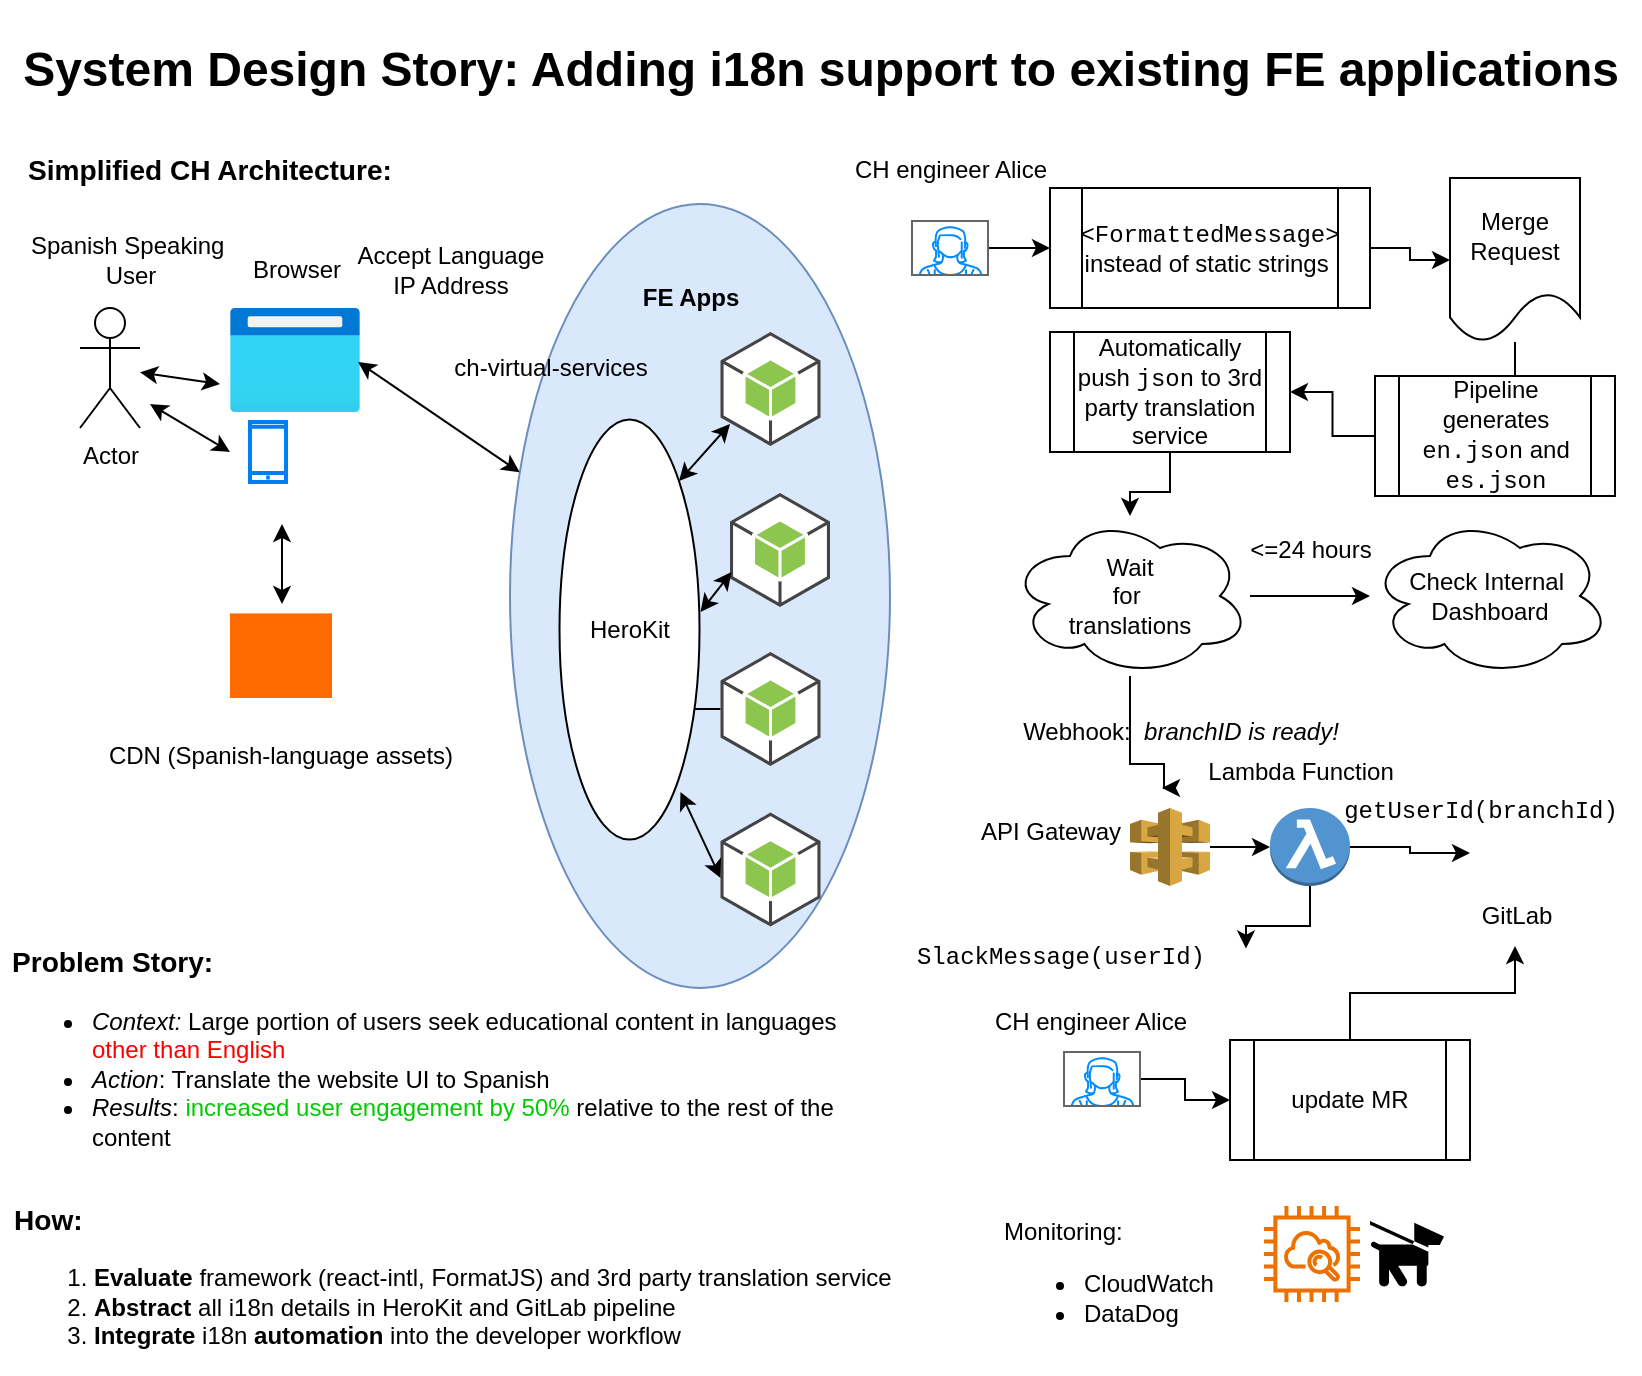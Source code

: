 <mxfile version="26.2.9">
  <diagram name="Page-1" id="v9j4s3X-jX1N4L4jRJeD">
    <mxGraphModel dx="1212" dy="700" grid="1" gridSize="10" guides="1" tooltips="1" connect="1" arrows="1" fold="1" page="1" pageScale="1" pageWidth="850" pageHeight="1100" math="0" shadow="0">
      <root>
        <mxCell id="0" />
        <mxCell id="1" parent="0" />
        <mxCell id="jAtDkR0fkG0kCz2HO2_l-1" value="&lt;h1&gt;System Design Story: Adding i18n support to existing FE applications&lt;/h1&gt;" style="text;html=1;align=center;verticalAlign=middle;resizable=0;points=[];autosize=1;strokeColor=none;fillColor=none;" vertex="1" parent="1">
          <mxGeometry x="25" y="8" width="820" height="70" as="geometry" />
        </mxCell>
        <mxCell id="jAtDkR0fkG0kCz2HO2_l-55" value="" style="ellipse;whiteSpace=wrap;html=1;fillColor=#dae8fc;strokeColor=#6c8ebf;" vertex="1" parent="1">
          <mxGeometry x="280" y="110" width="190" height="392" as="geometry" />
        </mxCell>
        <mxCell id="jAtDkR0fkG0kCz2HO2_l-56" value="Actor" style="shape=umlActor;verticalLabelPosition=bottom;verticalAlign=top;html=1;outlineConnect=0;" vertex="1" parent="1">
          <mxGeometry x="65" y="162" width="30" height="60" as="geometry" />
        </mxCell>
        <mxCell id="jAtDkR0fkG0kCz2HO2_l-57" value="" style="image;aspect=fixed;html=1;points=[];align=center;fontSize=12;image=img/lib/azure2/general/Browser.svg;" vertex="1" parent="1">
          <mxGeometry x="140" y="162" width="65" height="52" as="geometry" />
        </mxCell>
        <mxCell id="jAtDkR0fkG0kCz2HO2_l-58" value="" style="html=1;verticalLabelPosition=bottom;align=center;labelBackgroundColor=#ffffff;verticalAlign=top;strokeWidth=2;strokeColor=#0080F0;shadow=0;dashed=0;shape=mxgraph.ios7.icons.smartphone;" vertex="1" parent="1">
          <mxGeometry x="150" y="219" width="18" height="30" as="geometry" />
        </mxCell>
        <mxCell id="jAtDkR0fkG0kCz2HO2_l-60" value="Spanish Speaking&amp;nbsp;&lt;div&gt;User&lt;/div&gt;" style="text;html=1;align=center;verticalAlign=middle;resizable=0;points=[];autosize=1;strokeColor=none;fillColor=none;" vertex="1" parent="1">
          <mxGeometry x="30" y="118" width="120" height="40" as="geometry" />
        </mxCell>
        <mxCell id="jAtDkR0fkG0kCz2HO2_l-61" value="Browser" style="text;html=1;align=center;verticalAlign=middle;resizable=0;points=[];autosize=1;strokeColor=none;fillColor=none;" vertex="1" parent="1">
          <mxGeometry x="137.5" y="128" width="70" height="30" as="geometry" />
        </mxCell>
        <mxCell id="jAtDkR0fkG0kCz2HO2_l-64" value="CDN (Spanish-language assets)" style="text;html=1;align=center;verticalAlign=middle;resizable=0;points=[];autosize=1;strokeColor=none;fillColor=none;" vertex="1" parent="1">
          <mxGeometry x="65" y="371" width="200" height="30" as="geometry" />
        </mxCell>
        <mxCell id="jAtDkR0fkG0kCz2HO2_l-67" value="" style="outlineConnect=0;dashed=0;verticalLabelPosition=bottom;verticalAlign=top;align=center;html=1;shape=mxgraph.aws3.android;fillColor=#8CC64F;gradientColor=none;" vertex="1" parent="1">
          <mxGeometry x="385.25" y="174" width="50" height="57" as="geometry" />
        </mxCell>
        <mxCell id="jAtDkR0fkG0kCz2HO2_l-68" value="" style="outlineConnect=0;dashed=0;verticalLabelPosition=bottom;verticalAlign=top;align=center;html=1;shape=mxgraph.aws3.android;fillColor=#8CC64F;gradientColor=none;" vertex="1" parent="1">
          <mxGeometry x="390" y="254.5" width="50" height="57" as="geometry" />
        </mxCell>
        <mxCell id="jAtDkR0fkG0kCz2HO2_l-112" style="edgeStyle=orthogonalEdgeStyle;rounded=0;orthogonalLoop=1;jettySize=auto;html=1;" edge="1" parent="1" source="jAtDkR0fkG0kCz2HO2_l-69">
          <mxGeometry relative="1" as="geometry">
            <mxPoint x="345.25" y="335.5" as="targetPoint" />
          </mxGeometry>
        </mxCell>
        <mxCell id="jAtDkR0fkG0kCz2HO2_l-69" value="" style="outlineConnect=0;dashed=0;verticalLabelPosition=bottom;verticalAlign=top;align=center;html=1;shape=mxgraph.aws3.android;fillColor=#8CC64F;gradientColor=none;" vertex="1" parent="1">
          <mxGeometry x="385.25" y="334" width="50" height="57" as="geometry" />
        </mxCell>
        <mxCell id="jAtDkR0fkG0kCz2HO2_l-71" value="" style="outlineConnect=0;dashed=0;verticalLabelPosition=bottom;verticalAlign=top;align=center;html=1;shape=mxgraph.aws3.android;fillColor=#8CC64F;gradientColor=none;" vertex="1" parent="1">
          <mxGeometry x="385.25" y="414.3" width="50" height="57" as="geometry" />
        </mxCell>
        <mxCell id="jAtDkR0fkG0kCz2HO2_l-72" value="&lt;b&gt;FE Apps&lt;/b&gt;" style="text;html=1;align=center;verticalAlign=middle;resizable=0;points=[];autosize=1;strokeColor=none;fillColor=none;" vertex="1" parent="1">
          <mxGeometry x="335.25" y="142" width="70" height="30" as="geometry" />
        </mxCell>
        <mxCell id="jAtDkR0fkG0kCz2HO2_l-84" value="" style="endArrow=classic;startArrow=classic;html=1;rounded=0;" edge="1" parent="1" source="jAtDkR0fkG0kCz2HO2_l-56">
          <mxGeometry width="50" height="50" relative="1" as="geometry">
            <mxPoint x="85" y="220" as="sourcePoint" />
            <mxPoint x="135" y="200" as="targetPoint" />
          </mxGeometry>
        </mxCell>
        <mxCell id="jAtDkR0fkG0kCz2HO2_l-85" value="" style="endArrow=classic;startArrow=classic;html=1;rounded=0;" edge="1" parent="1">
          <mxGeometry width="50" height="50" relative="1" as="geometry">
            <mxPoint x="100" y="210" as="sourcePoint" />
            <mxPoint x="140" y="234" as="targetPoint" />
          </mxGeometry>
        </mxCell>
        <mxCell id="jAtDkR0fkG0kCz2HO2_l-86" value="" style="endArrow=classic;startArrow=classic;html=1;rounded=0;exitX=0.985;exitY=0.519;exitDx=0;exitDy=0;exitPerimeter=0;" edge="1" parent="1" source="jAtDkR0fkG0kCz2HO2_l-57" target="jAtDkR0fkG0kCz2HO2_l-55">
          <mxGeometry width="50" height="50" relative="1" as="geometry">
            <mxPoint x="210" y="200" as="sourcePoint" />
            <mxPoint x="310" y="177" as="targetPoint" />
          </mxGeometry>
        </mxCell>
        <mxCell id="jAtDkR0fkG0kCz2HO2_l-89" value="" style="endArrow=classic;startArrow=classic;html=1;rounded=0;" edge="1" parent="1" source="jAtDkR0fkG0kCz2HO2_l-94">
          <mxGeometry width="50" height="50" relative="1" as="geometry">
            <mxPoint x="285.25" y="344" as="sourcePoint" />
            <mxPoint x="345.25" y="294" as="targetPoint" />
          </mxGeometry>
        </mxCell>
        <mxCell id="jAtDkR0fkG0kCz2HO2_l-90" value="&lt;h3 style=&quot;text-align: left;&quot;&gt;Problem Story:&lt;/h3&gt;&lt;div style=&quot;text-align: left;&quot;&gt;&lt;ul&gt;&lt;li&gt;&lt;i style=&quot;background-color: transparent; color: light-dark(rgb(0, 0, 0), rgb(255, 255, 255));&quot;&gt;Context: &lt;/i&gt;&lt;span style=&quot;background-color: transparent; color: light-dark(rgb(0, 0, 0), rgb(255, 255, 255));&quot;&gt;Large portion of users seek educational content in languages &lt;/span&gt;&lt;span style=&quot;background-color: transparent;&quot;&gt;&lt;font style=&quot;color: light-dark(rgb(255, 0, 0), rgb(255, 255, 255));&quot;&gt;other than English&lt;/font&gt;&lt;/span&gt;&lt;/li&gt;&lt;li&gt;&lt;i style=&quot;background-color: transparent; color: light-dark(rgb(0, 0, 0), rgb(255, 255, 255));&quot;&gt;Action&lt;/i&gt;&lt;span style=&quot;background-color: transparent; color: light-dark(rgb(0, 0, 0), rgb(255, 255, 255));&quot;&gt;: Translate the website UI to Spanish&lt;/span&gt;&lt;/li&gt;&lt;li&gt;&lt;i&gt;Results&lt;/i&gt;: &lt;font style=&quot;color: rgb(0, 204, 0);&quot;&gt;increased user engagement by 50% &lt;/font&gt;relative to the rest of the content&lt;font color=&quot;#00cc00&quot;&gt;&amp;nbsp;&lt;/font&gt;&lt;/li&gt;&lt;/ul&gt;&lt;/div&gt;" style="text;html=1;align=center;verticalAlign=middle;whiteSpace=wrap;rounded=0;textShadow=0;" vertex="1" parent="1">
          <mxGeometry x="30" y="461" width="440" height="140" as="geometry" />
        </mxCell>
        <mxCell id="jAtDkR0fkG0kCz2HO2_l-93" value="&lt;h3&gt;Simplified CH Architecture:&lt;/h3&gt;" style="text;html=1;align=center;verticalAlign=middle;whiteSpace=wrap;rounded=0;" vertex="1" parent="1">
          <mxGeometry x="30" y="78" width="200" height="30" as="geometry" />
        </mxCell>
        <mxCell id="jAtDkR0fkG0kCz2HO2_l-94" value="HeroKit" style="ellipse;whiteSpace=wrap;html=1;" vertex="1" parent="1">
          <mxGeometry x="304.75" y="217.8" width="70" height="210" as="geometry" />
        </mxCell>
        <mxCell id="jAtDkR0fkG0kCz2HO2_l-95" value="" style="endArrow=classic;startArrow=classic;html=1;rounded=0;exitX=1;exitY=0;exitDx=0;exitDy=0;" edge="1" parent="1" source="jAtDkR0fkG0kCz2HO2_l-94">
          <mxGeometry width="50" height="50" relative="1" as="geometry">
            <mxPoint x="345.25" y="268" as="sourcePoint" />
            <mxPoint x="390" y="220" as="targetPoint" />
          </mxGeometry>
        </mxCell>
        <mxCell id="jAtDkR0fkG0kCz2HO2_l-96" value="" style="endArrow=classic;startArrow=classic;html=1;rounded=0;" edge="1" parent="1">
          <mxGeometry width="50" height="50" relative="1" as="geometry">
            <mxPoint x="375.25" y="314" as="sourcePoint" />
            <mxPoint x="390.75" y="294" as="targetPoint" />
          </mxGeometry>
        </mxCell>
        <mxCell id="jAtDkR0fkG0kCz2HO2_l-98" value="" style="endArrow=classic;startArrow=classic;html=1;rounded=0;" edge="1" parent="1">
          <mxGeometry width="50" height="50" relative="1" as="geometry">
            <mxPoint x="365.25" y="404" as="sourcePoint" />
            <mxPoint x="385.25" y="447" as="targetPoint" />
          </mxGeometry>
        </mxCell>
        <mxCell id="jAtDkR0fkG0kCz2HO2_l-101" value="" style="endArrow=classic;startArrow=classic;html=1;rounded=0;" edge="1" parent="1">
          <mxGeometry width="50" height="50" relative="1" as="geometry">
            <mxPoint x="166" y="310" as="sourcePoint" />
            <mxPoint x="166" y="270" as="targetPoint" />
          </mxGeometry>
        </mxCell>
        <mxCell id="jAtDkR0fkG0kCz2HO2_l-104" value="Accept Language&lt;div&gt;IP Address&lt;/div&gt;" style="text;html=1;align=center;verticalAlign=middle;resizable=0;points=[];autosize=1;strokeColor=none;fillColor=none;" vertex="1" parent="1">
          <mxGeometry x="190" y="123" width="120" height="40" as="geometry" />
        </mxCell>
        <mxCell id="jAtDkR0fkG0kCz2HO2_l-63" value="" style="points=[];aspect=fixed;html=1;align=center;shadow=0;dashed=0;fillColor=#FF6A00;strokeColor=none;shape=mxgraph.alibaba_cloud.cdn_content_distribution_network;" vertex="1" parent="1">
          <mxGeometry x="140" y="314.7" width="51" height="42.3" as="geometry" />
        </mxCell>
        <mxCell id="jAtDkR0fkG0kCz2HO2_l-110" value="ch-virtual-services" style="text;html=1;align=center;verticalAlign=middle;resizable=0;points=[];autosize=1;strokeColor=none;fillColor=none;" vertex="1" parent="1">
          <mxGeometry x="240" y="177" width="120" height="30" as="geometry" />
        </mxCell>
        <mxCell id="jAtDkR0fkG0kCz2HO2_l-122" value="" style="edgeStyle=orthogonalEdgeStyle;rounded=0;orthogonalLoop=1;jettySize=auto;html=1;" edge="1" parent="1" source="jAtDkR0fkG0kCz2HO2_l-116" target="jAtDkR0fkG0kCz2HO2_l-121">
          <mxGeometry relative="1" as="geometry" />
        </mxCell>
        <mxCell id="jAtDkR0fkG0kCz2HO2_l-116" value="" style="verticalLabelPosition=bottom;shadow=0;dashed=0;align=center;html=1;verticalAlign=top;strokeWidth=1;shape=mxgraph.mockup.containers.userFemale;strokeColor=#666666;strokeColor2=#008cff;" vertex="1" parent="1">
          <mxGeometry x="481" y="118.5" width="38" height="27" as="geometry" />
        </mxCell>
        <mxCell id="jAtDkR0fkG0kCz2HO2_l-117" value="CH engineer Alice" style="text;html=1;align=center;verticalAlign=middle;resizable=0;points=[];autosize=1;strokeColor=none;fillColor=none;" vertex="1" parent="1">
          <mxGeometry x="440" y="78" width="120" height="30" as="geometry" />
        </mxCell>
        <mxCell id="jAtDkR0fkG0kCz2HO2_l-120" value="&lt;h3&gt;How:&lt;/h3&gt;&lt;div&gt;&lt;ol&gt;&lt;li&gt;&lt;b&gt;Evaluate&lt;/b&gt; framework (react-intl, FormatJS) and 3rd party translation service&lt;/li&gt;&lt;li&gt;&lt;b&gt;Abstract&lt;/b&gt; all i18n details in HeroKit and GitLab pipeline&lt;/li&gt;&lt;li&gt;&lt;b&gt;Integrate&lt;/b&gt; i18n &lt;b&gt;automation&lt;/b&gt; into the developer workflow&lt;/li&gt;&lt;/ol&gt;&lt;/div&gt;" style="text;html=1;align=left;verticalAlign=middle;whiteSpace=wrap;rounded=0;" vertex="1" parent="1">
          <mxGeometry x="30" y="610" width="460" height="70" as="geometry" />
        </mxCell>
        <mxCell id="jAtDkR0fkG0kCz2HO2_l-124" value="" style="edgeStyle=orthogonalEdgeStyle;rounded=0;orthogonalLoop=1;jettySize=auto;html=1;" edge="1" parent="1" source="jAtDkR0fkG0kCz2HO2_l-121" target="jAtDkR0fkG0kCz2HO2_l-123">
          <mxGeometry relative="1" as="geometry" />
        </mxCell>
        <mxCell id="jAtDkR0fkG0kCz2HO2_l-121" value="&lt;font face=&quot;Courier New&quot;&gt;&amp;lt;FormattedMessage&amp;gt; &lt;/font&gt;instead of static strings&amp;nbsp;" style="shape=process;whiteSpace=wrap;html=1;backgroundOutline=1;" vertex="1" parent="1">
          <mxGeometry x="550" y="102" width="160" height="60" as="geometry" />
        </mxCell>
        <mxCell id="jAtDkR0fkG0kCz2HO2_l-126" value="" style="edgeStyle=orthogonalEdgeStyle;rounded=0;orthogonalLoop=1;jettySize=auto;html=1;" edge="1" parent="1" source="jAtDkR0fkG0kCz2HO2_l-123" target="jAtDkR0fkG0kCz2HO2_l-125">
          <mxGeometry relative="1" as="geometry" />
        </mxCell>
        <mxCell id="jAtDkR0fkG0kCz2HO2_l-123" value="Merge Request" style="shape=document;whiteSpace=wrap;html=1;boundedLbl=1;" vertex="1" parent="1">
          <mxGeometry x="750" y="97" width="65" height="82" as="geometry" />
        </mxCell>
        <mxCell id="jAtDkR0fkG0kCz2HO2_l-128" value="" style="edgeStyle=orthogonalEdgeStyle;rounded=0;orthogonalLoop=1;jettySize=auto;html=1;" edge="1" parent="1" source="jAtDkR0fkG0kCz2HO2_l-125" target="jAtDkR0fkG0kCz2HO2_l-127">
          <mxGeometry relative="1" as="geometry" />
        </mxCell>
        <mxCell id="jAtDkR0fkG0kCz2HO2_l-125" value="Pipeline generates&lt;font face=&quot;Courier New&quot;&gt; en.json&lt;/font&gt; and&lt;font face=&quot;Courier New&quot;&gt; es.json&lt;/font&gt;" style="shape=process;whiteSpace=wrap;html=1;backgroundOutline=1;" vertex="1" parent="1">
          <mxGeometry x="712.5" y="196" width="120" height="60" as="geometry" />
        </mxCell>
        <mxCell id="jAtDkR0fkG0kCz2HO2_l-130" value="" style="edgeStyle=orthogonalEdgeStyle;rounded=0;orthogonalLoop=1;jettySize=auto;html=1;" edge="1" parent="1" source="jAtDkR0fkG0kCz2HO2_l-127" target="jAtDkR0fkG0kCz2HO2_l-129">
          <mxGeometry relative="1" as="geometry" />
        </mxCell>
        <mxCell id="jAtDkR0fkG0kCz2HO2_l-127" value="Automatically push &lt;font face=&quot;Courier New&quot;&gt;json&lt;/font&gt; to 3rd party translation service" style="shape=process;whiteSpace=wrap;html=1;backgroundOutline=1;" vertex="1" parent="1">
          <mxGeometry x="550" y="174" width="120" height="60" as="geometry" />
        </mxCell>
        <mxCell id="jAtDkR0fkG0kCz2HO2_l-132" value="" style="edgeStyle=orthogonalEdgeStyle;rounded=0;orthogonalLoop=1;jettySize=auto;html=1;" edge="1" parent="1" source="jAtDkR0fkG0kCz2HO2_l-129" target="jAtDkR0fkG0kCz2HO2_l-131">
          <mxGeometry relative="1" as="geometry" />
        </mxCell>
        <mxCell id="jAtDkR0fkG0kCz2HO2_l-134" value="" style="edgeStyle=orthogonalEdgeStyle;rounded=0;orthogonalLoop=1;jettySize=auto;html=1;" edge="1" parent="1" source="jAtDkR0fkG0kCz2HO2_l-129">
          <mxGeometry relative="1" as="geometry">
            <mxPoint x="590" y="357" as="sourcePoint" />
            <mxPoint x="606" y="402" as="targetPoint" />
            <Array as="points">
              <mxPoint x="590" y="390" />
              <mxPoint x="607" y="390" />
            </Array>
          </mxGeometry>
        </mxCell>
        <mxCell id="jAtDkR0fkG0kCz2HO2_l-129" value="Wait&lt;div&gt;for&amp;nbsp;&lt;/div&gt;&lt;div&gt;translations&lt;/div&gt;" style="ellipse;shape=cloud;whiteSpace=wrap;html=1;" vertex="1" parent="1">
          <mxGeometry x="530" y="266" width="120" height="80" as="geometry" />
        </mxCell>
        <mxCell id="jAtDkR0fkG0kCz2HO2_l-131" value="Check Internal&amp;nbsp;&lt;div&gt;Dashboard&lt;/div&gt;" style="ellipse;shape=cloud;whiteSpace=wrap;html=1;" vertex="1" parent="1">
          <mxGeometry x="710" y="266" width="120" height="80" as="geometry" />
        </mxCell>
        <mxCell id="jAtDkR0fkG0kCz2HO2_l-135" value="Webhook:&amp;nbsp;&amp;nbsp;&lt;i&gt;branchID is ready!&lt;/i&gt;" style="text;html=1;align=center;verticalAlign=middle;resizable=0;points=[];autosize=1;strokeColor=none;fillColor=none;" vertex="1" parent="1">
          <mxGeometry x="525" y="359" width="180" height="30" as="geometry" />
        </mxCell>
        <mxCell id="jAtDkR0fkG0kCz2HO2_l-139" value="" style="edgeStyle=orthogonalEdgeStyle;rounded=0;orthogonalLoop=1;jettySize=auto;html=1;" edge="1" parent="1" source="jAtDkR0fkG0kCz2HO2_l-136" target="jAtDkR0fkG0kCz2HO2_l-138">
          <mxGeometry relative="1" as="geometry" />
        </mxCell>
        <mxCell id="jAtDkR0fkG0kCz2HO2_l-136" value="" style="outlineConnect=0;dashed=0;verticalLabelPosition=bottom;verticalAlign=top;align=center;html=1;shape=mxgraph.aws3.api_gateway;fillColor=#D9A741;gradientColor=none;" vertex="1" parent="1">
          <mxGeometry x="590" y="412" width="40" height="39" as="geometry" />
        </mxCell>
        <mxCell id="jAtDkR0fkG0kCz2HO2_l-144" value="" style="edgeStyle=orthogonalEdgeStyle;rounded=0;orthogonalLoop=1;jettySize=auto;html=1;" edge="1" parent="1" source="jAtDkR0fkG0kCz2HO2_l-138" target="jAtDkR0fkG0kCz2HO2_l-142">
          <mxGeometry relative="1" as="geometry" />
        </mxCell>
        <mxCell id="jAtDkR0fkG0kCz2HO2_l-148" value="" style="edgeStyle=orthogonalEdgeStyle;rounded=0;orthogonalLoop=1;jettySize=auto;html=1;" edge="1" parent="1" source="jAtDkR0fkG0kCz2HO2_l-138" target="jAtDkR0fkG0kCz2HO2_l-147">
          <mxGeometry relative="1" as="geometry" />
        </mxCell>
        <mxCell id="jAtDkR0fkG0kCz2HO2_l-138" value="" style="outlineConnect=0;dashed=0;verticalLabelPosition=bottom;verticalAlign=top;align=center;html=1;shape=mxgraph.aws3.lambda_function;fillColor=#5294CF;gradientColor=none;" vertex="1" parent="1">
          <mxGeometry x="660" y="412" width="40" height="39" as="geometry" />
        </mxCell>
        <mxCell id="jAtDkR0fkG0kCz2HO2_l-140" value="API Gateway" style="text;html=1;align=center;verticalAlign=middle;resizable=0;points=[];autosize=1;strokeColor=none;fillColor=none;" vertex="1" parent="1">
          <mxGeometry x="505" y="409" width="90" height="30" as="geometry" />
        </mxCell>
        <mxCell id="jAtDkR0fkG0kCz2HO2_l-141" value="Lambda Function" style="text;html=1;align=center;verticalAlign=middle;resizable=0;points=[];autosize=1;strokeColor=none;fillColor=none;" vertex="1" parent="1">
          <mxGeometry x="615" y="379" width="120" height="30" as="geometry" />
        </mxCell>
        <mxCell id="jAtDkR0fkG0kCz2HO2_l-142" value="" style="shape=image;html=1;verticalAlign=top;verticalLabelPosition=bottom;labelBackgroundColor=#ffffff;imageAspect=0;aspect=fixed;image=https://cdn4.iconfinder.com/data/icons/socialcones/508/Gitlab-128.png" vertex="1" parent="1">
          <mxGeometry x="760" y="412" width="45" height="45" as="geometry" />
        </mxCell>
        <mxCell id="jAtDkR0fkG0kCz2HO2_l-145" value="GitLab" style="text;html=1;align=center;verticalAlign=middle;resizable=0;points=[];autosize=1;strokeColor=none;fillColor=none;" vertex="1" parent="1">
          <mxGeometry x="752.5" y="451" width="60" height="30" as="geometry" />
        </mxCell>
        <mxCell id="jAtDkR0fkG0kCz2HO2_l-146" value="&lt;font face=&quot;Courier New&quot;&gt;getUserId(branchId)&lt;/font&gt;" style="text;html=1;align=center;verticalAlign=middle;resizable=0;points=[];autosize=1;strokeColor=none;fillColor=none;" vertex="1" parent="1">
          <mxGeometry x="685" y="397.8" width="160" height="30" as="geometry" />
        </mxCell>
        <mxCell id="jAtDkR0fkG0kCz2HO2_l-147" value="" style="shape=image;html=1;verticalAlign=top;verticalLabelPosition=bottom;labelBackgroundColor=#ffffff;imageAspect=0;aspect=fixed;image=https://cdn2.iconfinder.com/data/icons/social-media-2285/512/1_Slack_colored_svg-128.png" vertex="1" parent="1">
          <mxGeometry x="636" y="482.3" width="24" height="24" as="geometry" />
        </mxCell>
        <mxCell id="jAtDkR0fkG0kCz2HO2_l-149" value="&lt;font face=&quot;Courier New&quot;&gt;SlackMessage(userId)&lt;/font&gt;" style="text;html=1;align=center;verticalAlign=middle;resizable=0;points=[];autosize=1;strokeColor=none;fillColor=none;" vertex="1" parent="1">
          <mxGeometry x="470" y="471.3" width="170" height="30" as="geometry" />
        </mxCell>
        <mxCell id="jAtDkR0fkG0kCz2HO2_l-153" style="edgeStyle=orthogonalEdgeStyle;rounded=0;orthogonalLoop=1;jettySize=auto;html=1;" edge="1" parent="1" source="jAtDkR0fkG0kCz2HO2_l-152" target="jAtDkR0fkG0kCz2HO2_l-145">
          <mxGeometry relative="1" as="geometry" />
        </mxCell>
        <mxCell id="jAtDkR0fkG0kCz2HO2_l-152" value="update MR" style="shape=process;whiteSpace=wrap;html=1;backgroundOutline=1;" vertex="1" parent="1">
          <mxGeometry x="640" y="528" width="120" height="60" as="geometry" />
        </mxCell>
        <mxCell id="jAtDkR0fkG0kCz2HO2_l-158" value="" style="edgeStyle=orthogonalEdgeStyle;rounded=0;orthogonalLoop=1;jettySize=auto;html=1;" edge="1" parent="1" source="jAtDkR0fkG0kCz2HO2_l-157" target="jAtDkR0fkG0kCz2HO2_l-152">
          <mxGeometry relative="1" as="geometry" />
        </mxCell>
        <mxCell id="jAtDkR0fkG0kCz2HO2_l-157" value="" style="verticalLabelPosition=bottom;shadow=0;dashed=0;align=center;html=1;verticalAlign=top;strokeWidth=1;shape=mxgraph.mockup.containers.userFemale;strokeColor=#666666;strokeColor2=#008cff;" vertex="1" parent="1">
          <mxGeometry x="557" y="534" width="38" height="27" as="geometry" />
        </mxCell>
        <mxCell id="jAtDkR0fkG0kCz2HO2_l-159" value="" style="sketch=0;outlineConnect=0;fontColor=#232F3E;gradientColor=none;fillColor=#ED7100;strokeColor=none;dashed=0;verticalLabelPosition=bottom;verticalAlign=top;align=center;html=1;fontSize=12;fontStyle=0;aspect=fixed;pointerEvents=1;shape=mxgraph.aws4.instance_with_cloudwatch2;" vertex="1" parent="1">
          <mxGeometry x="657" y="611" width="48" height="48" as="geometry" />
        </mxCell>
        <mxCell id="jAtDkR0fkG0kCz2HO2_l-160" value="" style="shape=mxgraph.signs.animals.dog_on_leash;html=1;pointerEvents=1;fillColor=#000000;strokeColor=none;verticalLabelPosition=bottom;verticalAlign=top;align=center;" vertex="1" parent="1">
          <mxGeometry x="710" y="618.5" width="37" height="33" as="geometry" />
        </mxCell>
        <mxCell id="jAtDkR0fkG0kCz2HO2_l-162" value="Monitoring:&lt;div&gt;&lt;ul&gt;&lt;li&gt;CloudWatch&lt;/li&gt;&lt;li&gt;DataDog&lt;/li&gt;&lt;/ul&gt;&lt;/div&gt;" style="text;html=1;align=left;verticalAlign=middle;resizable=0;points=[];autosize=1;strokeColor=none;fillColor=none;" vertex="1" parent="1">
          <mxGeometry x="525" y="610" width="130" height="80" as="geometry" />
        </mxCell>
        <mxCell id="jAtDkR0fkG0kCz2HO2_l-163" value="CH engineer Alice" style="text;html=1;align=center;verticalAlign=middle;resizable=0;points=[];autosize=1;strokeColor=none;fillColor=none;" vertex="1" parent="1">
          <mxGeometry x="510" y="504" width="120" height="30" as="geometry" />
        </mxCell>
        <mxCell id="jAtDkR0fkG0kCz2HO2_l-164" value="&amp;lt;=24 hours" style="text;html=1;align=center;verticalAlign=middle;resizable=0;points=[];autosize=1;strokeColor=none;fillColor=none;" vertex="1" parent="1">
          <mxGeometry x="640" y="268" width="80" height="30" as="geometry" />
        </mxCell>
      </root>
    </mxGraphModel>
  </diagram>
</mxfile>
